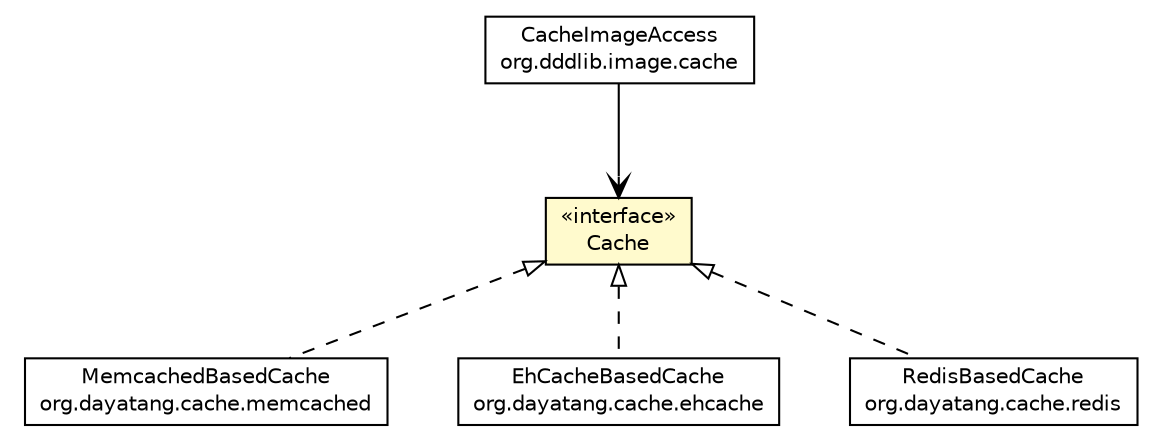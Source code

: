 #!/usr/local/bin/dot
#
# Class diagram 
# Generated by UMLGraph version R5_6_6-8-g8d7759 (http://www.umlgraph.org/)
#

digraph G {
	edge [fontname="Helvetica",fontsize=10,labelfontname="Helvetica",labelfontsize=10];
	node [fontname="Helvetica",fontsize=10,shape=plaintext];
	nodesep=0.25;
	ranksep=0.5;
	// org.dayatang.cache.Cache
	c27821 [label=<<table title="org.dayatang.cache.Cache" border="0" cellborder="1" cellspacing="0" cellpadding="2" port="p" bgcolor="lemonChiffon" href="./Cache.html">
		<tr><td><table border="0" cellspacing="0" cellpadding="1">
<tr><td align="center" balign="center"> &#171;interface&#187; </td></tr>
<tr><td align="center" balign="center"> Cache </td></tr>
		</table></td></tr>
		</table>>, URL="./Cache.html", fontname="Helvetica", fontcolor="black", fontsize=10.0];
	// org.dayatang.cache.memcached.MemcachedBasedCache
	c27822 [label=<<table title="org.dayatang.cache.memcached.MemcachedBasedCache" border="0" cellborder="1" cellspacing="0" cellpadding="2" port="p" href="./memcached/MemcachedBasedCache.html">
		<tr><td><table border="0" cellspacing="0" cellpadding="1">
<tr><td align="center" balign="center"> MemcachedBasedCache </td></tr>
<tr><td align="center" balign="center"> org.dayatang.cache.memcached </td></tr>
		</table></td></tr>
		</table>>, URL="./memcached/MemcachedBasedCache.html", fontname="Helvetica", fontcolor="black", fontsize=10.0];
	// org.dayatang.cache.ehcache.EhCacheBasedCache
	c27827 [label=<<table title="org.dayatang.cache.ehcache.EhCacheBasedCache" border="0" cellborder="1" cellspacing="0" cellpadding="2" port="p" href="./ehcache/EhCacheBasedCache.html">
		<tr><td><table border="0" cellspacing="0" cellpadding="1">
<tr><td align="center" balign="center"> EhCacheBasedCache </td></tr>
<tr><td align="center" balign="center"> org.dayatang.cache.ehcache </td></tr>
		</table></td></tr>
		</table>>, URL="./ehcache/EhCacheBasedCache.html", fontname="Helvetica", fontcolor="black", fontsize=10.0];
	// org.dayatang.cache.redis.RedisBasedCache
	c27829 [label=<<table title="org.dayatang.cache.redis.RedisBasedCache" border="0" cellborder="1" cellspacing="0" cellpadding="2" port="p" href="./redis/RedisBasedCache.html">
		<tr><td><table border="0" cellspacing="0" cellpadding="1">
<tr><td align="center" balign="center"> RedisBasedCache </td></tr>
<tr><td align="center" balign="center"> org.dayatang.cache.redis </td></tr>
		</table></td></tr>
		</table>>, URL="./redis/RedisBasedCache.html", fontname="Helvetica", fontcolor="black", fontsize=10.0];
	// org.dddlib.image.cache.CacheImageAccess
	c27913 [label=<<table title="org.dddlib.image.cache.CacheImageAccess" border="0" cellborder="1" cellspacing="0" cellpadding="2" port="p" href="../../dddlib/image/cache/CacheImageAccess.html">
		<tr><td><table border="0" cellspacing="0" cellpadding="1">
<tr><td align="center" balign="center"> CacheImageAccess </td></tr>
<tr><td align="center" balign="center"> org.dddlib.image.cache </td></tr>
		</table></td></tr>
		</table>>, URL="../../dddlib/image/cache/CacheImageAccess.html", fontname="Helvetica", fontcolor="black", fontsize=10.0];
	//org.dayatang.cache.memcached.MemcachedBasedCache implements org.dayatang.cache.Cache
	c27821:p -> c27822:p [dir=back,arrowtail=empty,style=dashed];
	//org.dayatang.cache.ehcache.EhCacheBasedCache implements org.dayatang.cache.Cache
	c27821:p -> c27827:p [dir=back,arrowtail=empty,style=dashed];
	//org.dayatang.cache.redis.RedisBasedCache implements org.dayatang.cache.Cache
	c27821:p -> c27829:p [dir=back,arrowtail=empty,style=dashed];
	// org.dddlib.image.cache.CacheImageAccess NAVASSOC org.dayatang.cache.Cache
	c27913:p -> c27821:p [taillabel="", label=" "headlabel="", fontname="Helvetica", fontcolor="black", fontsize=10.0, color="black", arrowhead=open];
}

